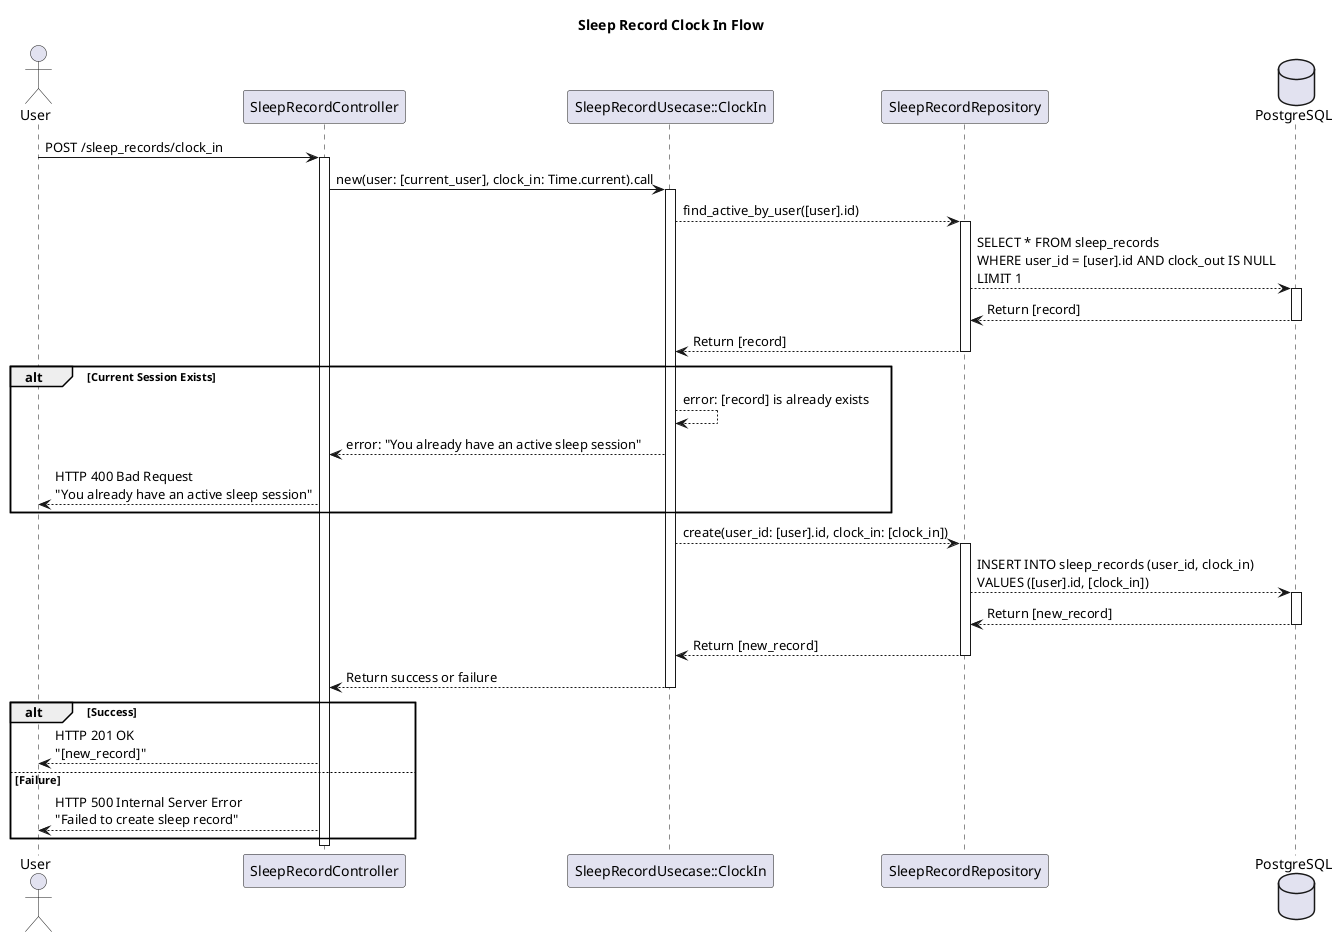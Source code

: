 @startuml SleepRecordClockInFlow
title Sleep Record Clock In Flow

' Define actors and components
actor User
participant "SleepRecordController" as Controller
participant "SleepRecordUsecase::ClockIn" as Usecase
participant "SleepRecordRepository" as Repository
database "PostgreSQL" as DB

User -> Controller: POST /sleep_records/clock_in
activate Controller

Controller -> Usecase: new(user: [current_user], clock_in: Time.current).call
activate Usecase

Usecase --> Repository: find_active_by_user([user].id)
activate Repository
Repository --> DB: SELECT * FROM sleep_records \nWHERE user_id = [user].id AND clock_out IS NULL \nLIMIT 1
activate DB
DB --> Repository: Return [record]
deactivate DB
Repository --> Usecase: Return [record]
deactivate Repository

alt Current Session Exists
    Usecase --> Usecase: error: [record] is already exists
    Usecase --> Controller: error: "You already have an active sleep session"
    Controller --> User: HTTP 400 Bad Request\n"You already have an active sleep session"
end

Usecase --> Repository: create(user_id: [user].id, clock_in: [clock_in])
activate Repository
Repository --> DB: INSERT INTO sleep_records (user_id, clock_in)\nVALUES ([user].id, [clock_in])
activate DB
DB --> Repository: Return [new_record]
deactivate DB
Repository --> Usecase: Return [new_record]
deactivate Repository
Usecase --> Controller: Return success or failure
deactivate Usecase

alt Success    
    Controller --> User: HTTP 201 OK\n"[new_record]"
else Failure
    Controller --> User: HTTP 500 Internal Server Error\n"Failed to create sleep record"
end
deactivate Controller

@enduml